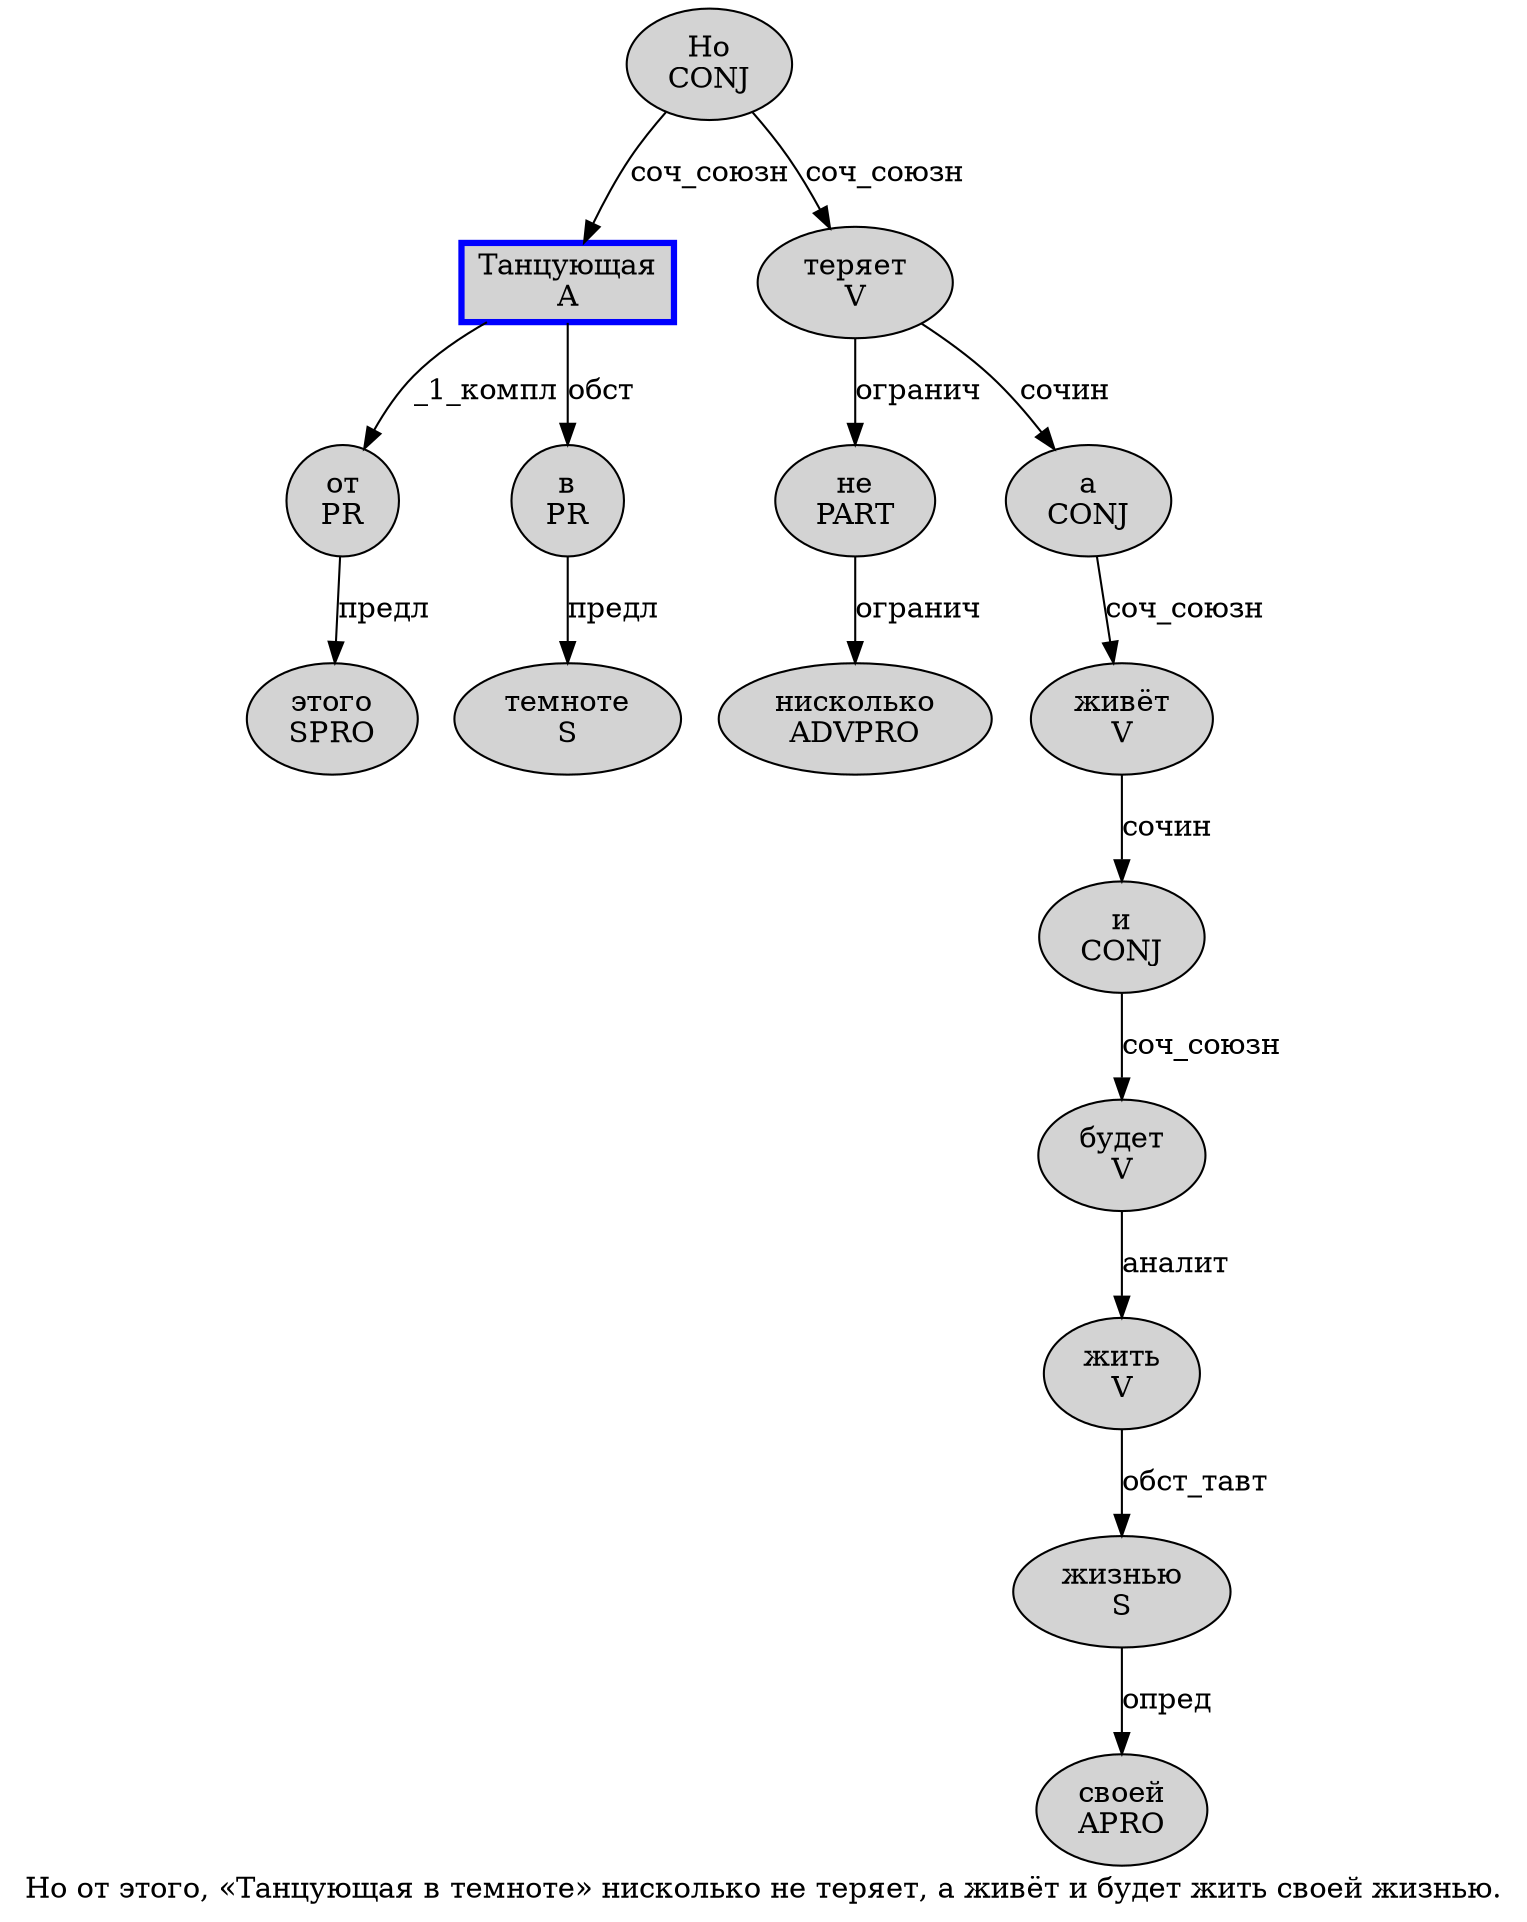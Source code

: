 digraph SENTENCE_1184 {
	graph [label="Но от этого, «Танцующая в темноте» нисколько не теряет, а живёт и будет жить своей жизнью."]
	node [style=filled]
		0 [label="Но
CONJ" color="" fillcolor=lightgray penwidth=1 shape=ellipse]
		1 [label="от
PR" color="" fillcolor=lightgray penwidth=1 shape=ellipse]
		2 [label="этого
SPRO" color="" fillcolor=lightgray penwidth=1 shape=ellipse]
		5 [label="Танцующая
A" color=blue fillcolor=lightgray penwidth=3 shape=box]
		6 [label="в
PR" color="" fillcolor=lightgray penwidth=1 shape=ellipse]
		7 [label="темноте
S" color="" fillcolor=lightgray penwidth=1 shape=ellipse]
		9 [label="нисколько
ADVPRO" color="" fillcolor=lightgray penwidth=1 shape=ellipse]
		10 [label="не
PART" color="" fillcolor=lightgray penwidth=1 shape=ellipse]
		11 [label="теряет
V" color="" fillcolor=lightgray penwidth=1 shape=ellipse]
		13 [label="а
CONJ" color="" fillcolor=lightgray penwidth=1 shape=ellipse]
		14 [label="живёт
V" color="" fillcolor=lightgray penwidth=1 shape=ellipse]
		15 [label="и
CONJ" color="" fillcolor=lightgray penwidth=1 shape=ellipse]
		16 [label="будет
V" color="" fillcolor=lightgray penwidth=1 shape=ellipse]
		17 [label="жить
V" color="" fillcolor=lightgray penwidth=1 shape=ellipse]
		18 [label="своей
APRO" color="" fillcolor=lightgray penwidth=1 shape=ellipse]
		19 [label="жизнью
S" color="" fillcolor=lightgray penwidth=1 shape=ellipse]
			10 -> 9 [label="огранич"]
			1 -> 2 [label="предл"]
			11 -> 10 [label="огранич"]
			11 -> 13 [label="сочин"]
			19 -> 18 [label="опред"]
			5 -> 1 [label="_1_компл"]
			5 -> 6 [label="обст"]
			17 -> 19 [label="обст_тавт"]
			14 -> 15 [label="сочин"]
			13 -> 14 [label="соч_союзн"]
			0 -> 5 [label="соч_союзн"]
			0 -> 11 [label="соч_союзн"]
			16 -> 17 [label="аналит"]
			6 -> 7 [label="предл"]
			15 -> 16 [label="соч_союзн"]
}